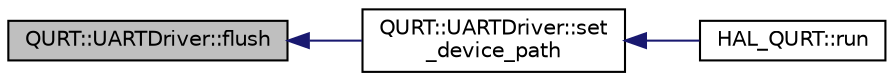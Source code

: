 digraph "QURT::UARTDriver::flush"
{
 // INTERACTIVE_SVG=YES
  edge [fontname="Helvetica",fontsize="10",labelfontname="Helvetica",labelfontsize="10"];
  node [fontname="Helvetica",fontsize="10",shape=record];
  rankdir="LR";
  Node1 [label="QURT::UARTDriver::flush",height=0.2,width=0.4,color="black", fillcolor="grey75", style="filled", fontcolor="black"];
  Node1 -> Node2 [dir="back",color="midnightblue",fontsize="10",style="solid",fontname="Helvetica"];
  Node2 [label="QURT::UARTDriver::set\l_device_path",height=0.2,width=0.4,color="black", fillcolor="white", style="filled",URL="$classQURT_1_1UARTDriver.html#a3ca00c6a7a812429fd68b04ba8b7fc1f"];
  Node2 -> Node3 [dir="back",color="midnightblue",fontsize="10",style="solid",fontname="Helvetica"];
  Node3 [label="HAL_QURT::run",height=0.2,width=0.4,color="black", fillcolor="white", style="filled",URL="$classHAL__QURT.html#a7cb90b613730829561df2721e90f6994"];
}
